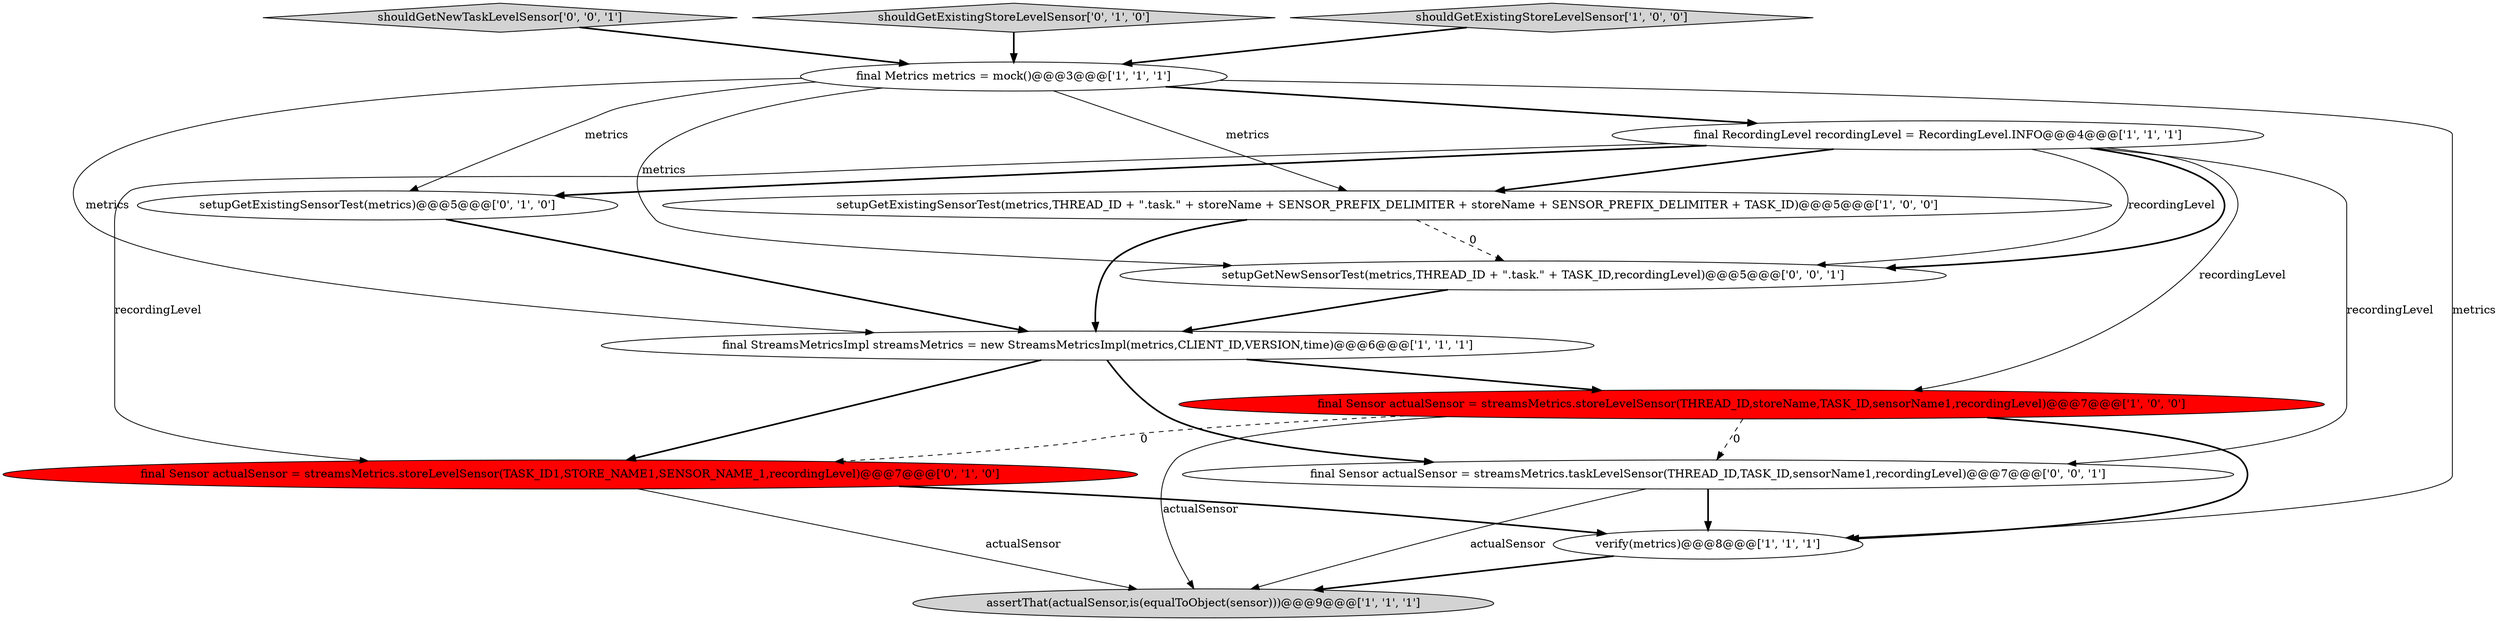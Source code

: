 digraph {
9 [style = filled, label = "setupGetExistingSensorTest(metrics)@@@5@@@['0', '1', '0']", fillcolor = white, shape = ellipse image = "AAA0AAABBB2BBB"];
2 [style = filled, label = "setupGetExistingSensorTest(metrics,THREAD_ID + \".task.\" + storeName + SENSOR_PREFIX_DELIMITER + storeName + SENSOR_PREFIX_DELIMITER + TASK_ID)@@@5@@@['1', '0', '0']", fillcolor = white, shape = ellipse image = "AAA0AAABBB1BBB"];
12 [style = filled, label = "shouldGetNewTaskLevelSensor['0', '0', '1']", fillcolor = lightgray, shape = diamond image = "AAA0AAABBB3BBB"];
7 [style = filled, label = "final Metrics metrics = mock()@@@3@@@['1', '1', '1']", fillcolor = white, shape = ellipse image = "AAA0AAABBB1BBB"];
1 [style = filled, label = "assertThat(actualSensor,is(equalToObject(sensor)))@@@9@@@['1', '1', '1']", fillcolor = lightgray, shape = ellipse image = "AAA0AAABBB1BBB"];
6 [style = filled, label = "verify(metrics)@@@8@@@['1', '1', '1']", fillcolor = white, shape = ellipse image = "AAA0AAABBB1BBB"];
3 [style = filled, label = "final RecordingLevel recordingLevel = RecordingLevel.INFO@@@4@@@['1', '1', '1']", fillcolor = white, shape = ellipse image = "AAA0AAABBB1BBB"];
0 [style = filled, label = "final Sensor actualSensor = streamsMetrics.storeLevelSensor(THREAD_ID,storeName,TASK_ID,sensorName1,recordingLevel)@@@7@@@['1', '0', '0']", fillcolor = red, shape = ellipse image = "AAA1AAABBB1BBB"];
8 [style = filled, label = "shouldGetExistingStoreLevelSensor['0', '1', '0']", fillcolor = lightgray, shape = diamond image = "AAA0AAABBB2BBB"];
4 [style = filled, label = "final StreamsMetricsImpl streamsMetrics = new StreamsMetricsImpl(metrics,CLIENT_ID,VERSION,time)@@@6@@@['1', '1', '1']", fillcolor = white, shape = ellipse image = "AAA0AAABBB1BBB"];
11 [style = filled, label = "setupGetNewSensorTest(metrics,THREAD_ID + \".task.\" + TASK_ID,recordingLevel)@@@5@@@['0', '0', '1']", fillcolor = white, shape = ellipse image = "AAA0AAABBB3BBB"];
13 [style = filled, label = "final Sensor actualSensor = streamsMetrics.taskLevelSensor(THREAD_ID,TASK_ID,sensorName1,recordingLevel)@@@7@@@['0', '0', '1']", fillcolor = white, shape = ellipse image = "AAA0AAABBB3BBB"];
10 [style = filled, label = "final Sensor actualSensor = streamsMetrics.storeLevelSensor(TASK_ID1,STORE_NAME1,SENSOR_NAME_1,recordingLevel)@@@7@@@['0', '1', '0']", fillcolor = red, shape = ellipse image = "AAA1AAABBB2BBB"];
5 [style = filled, label = "shouldGetExistingStoreLevelSensor['1', '0', '0']", fillcolor = lightgray, shape = diamond image = "AAA0AAABBB1BBB"];
4->10 [style = bold, label=""];
3->13 [style = solid, label="recordingLevel"];
3->0 [style = solid, label="recordingLevel"];
13->1 [style = solid, label="actualSensor"];
0->6 [style = bold, label=""];
3->11 [style = solid, label="recordingLevel"];
9->4 [style = bold, label=""];
4->13 [style = bold, label=""];
11->4 [style = bold, label=""];
3->11 [style = bold, label=""];
10->1 [style = solid, label="actualSensor"];
7->9 [style = solid, label="metrics"];
2->4 [style = bold, label=""];
10->6 [style = bold, label=""];
12->7 [style = bold, label=""];
7->3 [style = bold, label=""];
0->10 [style = dashed, label="0"];
8->7 [style = bold, label=""];
4->0 [style = bold, label=""];
7->6 [style = solid, label="metrics"];
3->9 [style = bold, label=""];
6->1 [style = bold, label=""];
3->2 [style = bold, label=""];
0->13 [style = dashed, label="0"];
3->10 [style = solid, label="recordingLevel"];
5->7 [style = bold, label=""];
2->11 [style = dashed, label="0"];
7->11 [style = solid, label="metrics"];
0->1 [style = solid, label="actualSensor"];
13->6 [style = bold, label=""];
7->2 [style = solid, label="metrics"];
7->4 [style = solid, label="metrics"];
}
